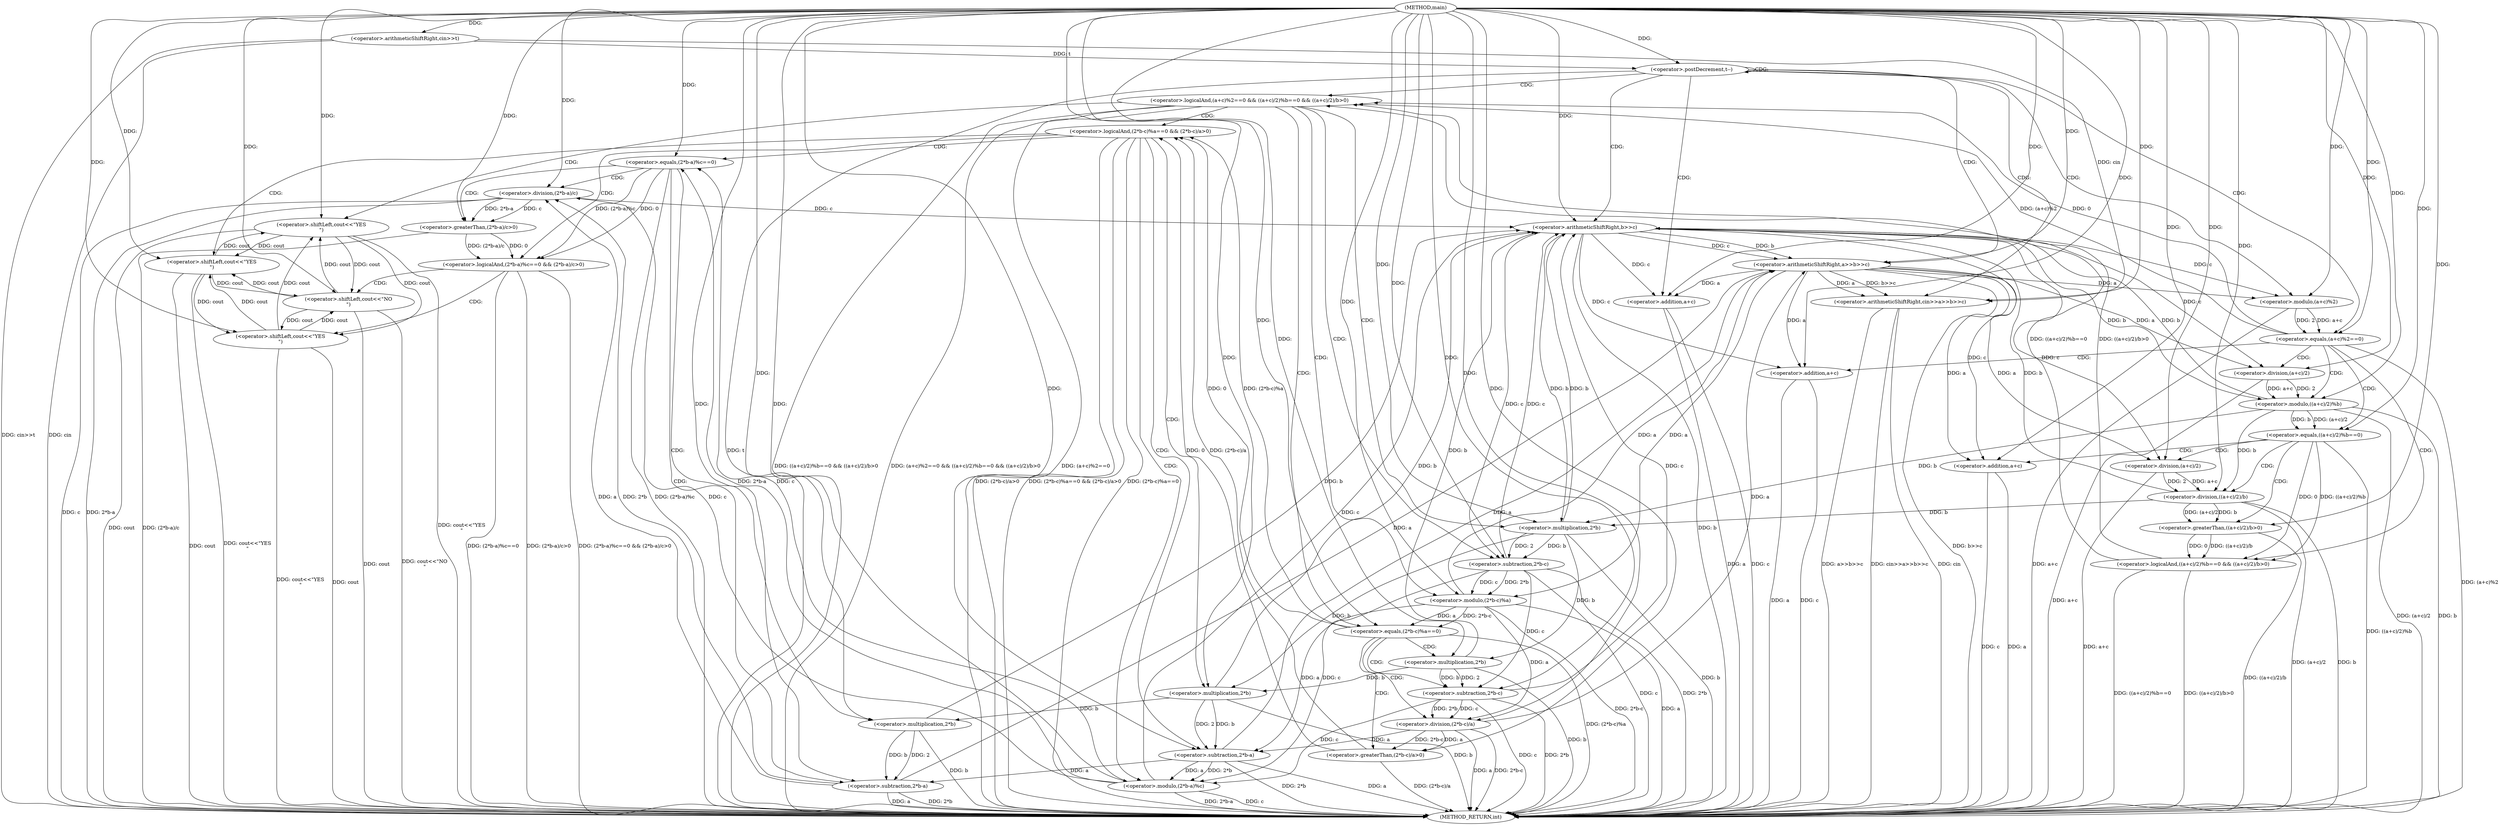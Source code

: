 digraph "main" {  
"1000101" [label = "(METHOD,main)" ]
"1000208" [label = "(METHOD_RETURN,int)" ]
"1000104" [label = "(<operator>.arithmeticShiftRight,cin>>t)" ]
"1000108" [label = "(<operator>.postDecrement,t--)" ]
"1000114" [label = "(<operator>.arithmeticShiftRight,cin>>a>>b>>c)" ]
"1000122" [label = "(<operator>.logicalAnd,(a+c)%2==0 && ((a+c)/2)%b==0 && ((a+c)/2)/b>0)" ]
"1000116" [label = "(<operator>.arithmeticShiftRight,a>>b>>c)" ]
"1000150" [label = "(<operator>.shiftLeft,cout<<\"YES\n\")" ]
"1000118" [label = "(<operator>.arithmeticShiftRight,b>>c)" ]
"1000123" [label = "(<operator>.equals,(a+c)%2==0)" ]
"1000130" [label = "(<operator>.logicalAnd,((a+c)/2)%b==0 && ((a+c)/2)/b>0)" ]
"1000155" [label = "(<operator>.logicalAnd,(2*b-c)%a==0 && (2*b-c)/a>0)" ]
"1000124" [label = "(<operator>.modulo,(a+c)%2)" ]
"1000131" [label = "(<operator>.equals,((a+c)/2)%b==0)" ]
"1000140" [label = "(<operator>.greaterThan,((a+c)/2)/b>0)" ]
"1000175" [label = "(<operator>.shiftLeft,cout<<\"YES\n\")" ]
"1000125" [label = "(<operator>.addition,a+c)" ]
"1000132" [label = "(<operator>.modulo,((a+c)/2)%b)" ]
"1000141" [label = "(<operator>.division,((a+c)/2)/b)" ]
"1000156" [label = "(<operator>.equals,(2*b-c)%a==0)" ]
"1000165" [label = "(<operator>.greaterThan,(2*b-c)/a>0)" ]
"1000180" [label = "(<operator>.logicalAnd,(2*b-a)%c==0 && (2*b-a)/c>0)" ]
"1000133" [label = "(<operator>.division,(a+c)/2)" ]
"1000142" [label = "(<operator>.division,(a+c)/2)" ]
"1000157" [label = "(<operator>.modulo,(2*b-c)%a)" ]
"1000166" [label = "(<operator>.division,(2*b-c)/a)" ]
"1000200" [label = "(<operator>.shiftLeft,cout<<\"YES\n\")" ]
"1000134" [label = "(<operator>.addition,a+c)" ]
"1000143" [label = "(<operator>.addition,a+c)" ]
"1000158" [label = "(<operator>.subtraction,2*b-c)" ]
"1000167" [label = "(<operator>.subtraction,2*b-c)" ]
"1000181" [label = "(<operator>.equals,(2*b-a)%c==0)" ]
"1000190" [label = "(<operator>.greaterThan,(2*b-a)/c>0)" ]
"1000205" [label = "(<operator>.shiftLeft,cout<<\"NO\n\")" ]
"1000159" [label = "(<operator>.multiplication,2*b)" ]
"1000168" [label = "(<operator>.multiplication,2*b)" ]
"1000182" [label = "(<operator>.modulo,(2*b-a)%c)" ]
"1000191" [label = "(<operator>.division,(2*b-a)/c)" ]
"1000183" [label = "(<operator>.subtraction,2*b-a)" ]
"1000192" [label = "(<operator>.subtraction,2*b-a)" ]
"1000184" [label = "(<operator>.multiplication,2*b)" ]
"1000193" [label = "(<operator>.multiplication,2*b)" ]
  "1000104" -> "1000208"  [ label = "DDG: cin"] 
  "1000104" -> "1000208"  [ label = "DDG: cin>>t"] 
  "1000108" -> "1000208"  [ label = "DDG: t"] 
  "1000114" -> "1000208"  [ label = "DDG: cin"] 
  "1000118" -> "1000208"  [ label = "DDG: b"] 
  "1000116" -> "1000208"  [ label = "DDG: b>>c"] 
  "1000114" -> "1000208"  [ label = "DDG: a>>b>>c"] 
  "1000114" -> "1000208"  [ label = "DDG: cin>>a>>b>>c"] 
  "1000125" -> "1000208"  [ label = "DDG: a"] 
  "1000125" -> "1000208"  [ label = "DDG: c"] 
  "1000124" -> "1000208"  [ label = "DDG: a+c"] 
  "1000123" -> "1000208"  [ label = "DDG: (a+c)%2"] 
  "1000122" -> "1000208"  [ label = "DDG: (a+c)%2==0"] 
  "1000134" -> "1000208"  [ label = "DDG: a"] 
  "1000134" -> "1000208"  [ label = "DDG: c"] 
  "1000133" -> "1000208"  [ label = "DDG: a+c"] 
  "1000132" -> "1000208"  [ label = "DDG: (a+c)/2"] 
  "1000132" -> "1000208"  [ label = "DDG: b"] 
  "1000131" -> "1000208"  [ label = "DDG: ((a+c)/2)%b"] 
  "1000130" -> "1000208"  [ label = "DDG: ((a+c)/2)%b==0"] 
  "1000143" -> "1000208"  [ label = "DDG: a"] 
  "1000143" -> "1000208"  [ label = "DDG: c"] 
  "1000142" -> "1000208"  [ label = "DDG: a+c"] 
  "1000141" -> "1000208"  [ label = "DDG: (a+c)/2"] 
  "1000141" -> "1000208"  [ label = "DDG: b"] 
  "1000140" -> "1000208"  [ label = "DDG: ((a+c)/2)/b"] 
  "1000130" -> "1000208"  [ label = "DDG: ((a+c)/2)/b>0"] 
  "1000122" -> "1000208"  [ label = "DDG: ((a+c)/2)%b==0 && ((a+c)/2)/b>0"] 
  "1000122" -> "1000208"  [ label = "DDG: (a+c)%2==0 && ((a+c)/2)%b==0 && ((a+c)/2)/b>0"] 
  "1000159" -> "1000208"  [ label = "DDG: b"] 
  "1000158" -> "1000208"  [ label = "DDG: 2*b"] 
  "1000158" -> "1000208"  [ label = "DDG: c"] 
  "1000157" -> "1000208"  [ label = "DDG: 2*b-c"] 
  "1000157" -> "1000208"  [ label = "DDG: a"] 
  "1000156" -> "1000208"  [ label = "DDG: (2*b-c)%a"] 
  "1000155" -> "1000208"  [ label = "DDG: (2*b-c)%a==0"] 
  "1000168" -> "1000208"  [ label = "DDG: b"] 
  "1000167" -> "1000208"  [ label = "DDG: 2*b"] 
  "1000167" -> "1000208"  [ label = "DDG: c"] 
  "1000166" -> "1000208"  [ label = "DDG: 2*b-c"] 
  "1000166" -> "1000208"  [ label = "DDG: a"] 
  "1000165" -> "1000208"  [ label = "DDG: (2*b-c)/a"] 
  "1000155" -> "1000208"  [ label = "DDG: (2*b-c)/a>0"] 
  "1000155" -> "1000208"  [ label = "DDG: (2*b-c)%a==0 && (2*b-c)/a>0"] 
  "1000184" -> "1000208"  [ label = "DDG: b"] 
  "1000183" -> "1000208"  [ label = "DDG: 2*b"] 
  "1000183" -> "1000208"  [ label = "DDG: a"] 
  "1000182" -> "1000208"  [ label = "DDG: 2*b-a"] 
  "1000182" -> "1000208"  [ label = "DDG: c"] 
  "1000181" -> "1000208"  [ label = "DDG: (2*b-a)%c"] 
  "1000180" -> "1000208"  [ label = "DDG: (2*b-a)%c==0"] 
  "1000193" -> "1000208"  [ label = "DDG: b"] 
  "1000192" -> "1000208"  [ label = "DDG: 2*b"] 
  "1000192" -> "1000208"  [ label = "DDG: a"] 
  "1000191" -> "1000208"  [ label = "DDG: 2*b-a"] 
  "1000191" -> "1000208"  [ label = "DDG: c"] 
  "1000190" -> "1000208"  [ label = "DDG: (2*b-a)/c"] 
  "1000180" -> "1000208"  [ label = "DDG: (2*b-a)/c>0"] 
  "1000180" -> "1000208"  [ label = "DDG: (2*b-a)%c==0 && (2*b-a)/c>0"] 
  "1000205" -> "1000208"  [ label = "DDG: cout"] 
  "1000205" -> "1000208"  [ label = "DDG: cout<<\"NO\n\""] 
  "1000200" -> "1000208"  [ label = "DDG: cout"] 
  "1000200" -> "1000208"  [ label = "DDG: cout<<\"YES\n\""] 
  "1000175" -> "1000208"  [ label = "DDG: cout"] 
  "1000175" -> "1000208"  [ label = "DDG: cout<<\"YES\n\""] 
  "1000150" -> "1000208"  [ label = "DDG: cout"] 
  "1000150" -> "1000208"  [ label = "DDG: cout<<\"YES\n\""] 
  "1000101" -> "1000104"  [ label = "DDG: "] 
  "1000104" -> "1000108"  [ label = "DDG: t"] 
  "1000101" -> "1000108"  [ label = "DDG: "] 
  "1000104" -> "1000114"  [ label = "DDG: cin"] 
  "1000101" -> "1000114"  [ label = "DDG: "] 
  "1000116" -> "1000114"  [ label = "DDG: a"] 
  "1000116" -> "1000114"  [ label = "DDG: b>>c"] 
  "1000157" -> "1000116"  [ label = "DDG: a"] 
  "1000166" -> "1000116"  [ label = "DDG: a"] 
  "1000183" -> "1000116"  [ label = "DDG: a"] 
  "1000192" -> "1000116"  [ label = "DDG: a"] 
  "1000101" -> "1000116"  [ label = "DDG: "] 
  "1000118" -> "1000116"  [ label = "DDG: c"] 
  "1000118" -> "1000116"  [ label = "DDG: b"] 
  "1000123" -> "1000122"  [ label = "DDG: 0"] 
  "1000123" -> "1000122"  [ label = "DDG: (a+c)%2"] 
  "1000130" -> "1000122"  [ label = "DDG: ((a+c)/2)%b==0"] 
  "1000130" -> "1000122"  [ label = "DDG: ((a+c)/2)/b>0"] 
  "1000132" -> "1000118"  [ label = "DDG: b"] 
  "1000141" -> "1000118"  [ label = "DDG: b"] 
  "1000159" -> "1000118"  [ label = "DDG: b"] 
  "1000168" -> "1000118"  [ label = "DDG: b"] 
  "1000184" -> "1000118"  [ label = "DDG: b"] 
  "1000193" -> "1000118"  [ label = "DDG: b"] 
  "1000101" -> "1000118"  [ label = "DDG: "] 
  "1000158" -> "1000118"  [ label = "DDG: c"] 
  "1000167" -> "1000118"  [ label = "DDG: c"] 
  "1000182" -> "1000118"  [ label = "DDG: c"] 
  "1000191" -> "1000118"  [ label = "DDG: c"] 
  "1000124" -> "1000123"  [ label = "DDG: 2"] 
  "1000124" -> "1000123"  [ label = "DDG: a+c"] 
  "1000101" -> "1000123"  [ label = "DDG: "] 
  "1000131" -> "1000130"  [ label = "DDG: ((a+c)/2)%b"] 
  "1000131" -> "1000130"  [ label = "DDG: 0"] 
  "1000140" -> "1000130"  [ label = "DDG: 0"] 
  "1000140" -> "1000130"  [ label = "DDG: ((a+c)/2)/b"] 
  "1000205" -> "1000150"  [ label = "DDG: cout"] 
  "1000200" -> "1000150"  [ label = "DDG: cout"] 
  "1000175" -> "1000150"  [ label = "DDG: cout"] 
  "1000101" -> "1000150"  [ label = "DDG: "] 
  "1000118" -> "1000124"  [ label = "DDG: c"] 
  "1000101" -> "1000124"  [ label = "DDG: "] 
  "1000116" -> "1000124"  [ label = "DDG: a"] 
  "1000132" -> "1000131"  [ label = "DDG: (a+c)/2"] 
  "1000132" -> "1000131"  [ label = "DDG: b"] 
  "1000101" -> "1000131"  [ label = "DDG: "] 
  "1000141" -> "1000140"  [ label = "DDG: (a+c)/2"] 
  "1000141" -> "1000140"  [ label = "DDG: b"] 
  "1000101" -> "1000140"  [ label = "DDG: "] 
  "1000156" -> "1000155"  [ label = "DDG: 0"] 
  "1000156" -> "1000155"  [ label = "DDG: (2*b-c)%a"] 
  "1000165" -> "1000155"  [ label = "DDG: (2*b-c)/a"] 
  "1000165" -> "1000155"  [ label = "DDG: 0"] 
  "1000116" -> "1000125"  [ label = "DDG: a"] 
  "1000101" -> "1000125"  [ label = "DDG: "] 
  "1000118" -> "1000125"  [ label = "DDG: c"] 
  "1000133" -> "1000132"  [ label = "DDG: 2"] 
  "1000133" -> "1000132"  [ label = "DDG: a+c"] 
  "1000118" -> "1000132"  [ label = "DDG: b"] 
  "1000101" -> "1000132"  [ label = "DDG: "] 
  "1000142" -> "1000141"  [ label = "DDG: 2"] 
  "1000142" -> "1000141"  [ label = "DDG: a+c"] 
  "1000132" -> "1000141"  [ label = "DDG: b"] 
  "1000101" -> "1000141"  [ label = "DDG: "] 
  "1000157" -> "1000156"  [ label = "DDG: a"] 
  "1000157" -> "1000156"  [ label = "DDG: 2*b-c"] 
  "1000101" -> "1000156"  [ label = "DDG: "] 
  "1000166" -> "1000165"  [ label = "DDG: 2*b-c"] 
  "1000166" -> "1000165"  [ label = "DDG: a"] 
  "1000101" -> "1000165"  [ label = "DDG: "] 
  "1000205" -> "1000175"  [ label = "DDG: cout"] 
  "1000200" -> "1000175"  [ label = "DDG: cout"] 
  "1000150" -> "1000175"  [ label = "DDG: cout"] 
  "1000101" -> "1000175"  [ label = "DDG: "] 
  "1000101" -> "1000133"  [ label = "DDG: "] 
  "1000118" -> "1000133"  [ label = "DDG: c"] 
  "1000116" -> "1000133"  [ label = "DDG: a"] 
  "1000101" -> "1000142"  [ label = "DDG: "] 
  "1000118" -> "1000142"  [ label = "DDG: c"] 
  "1000116" -> "1000142"  [ label = "DDG: a"] 
  "1000158" -> "1000157"  [ label = "DDG: c"] 
  "1000158" -> "1000157"  [ label = "DDG: 2*b"] 
  "1000101" -> "1000157"  [ label = "DDG: "] 
  "1000116" -> "1000157"  [ label = "DDG: a"] 
  "1000167" -> "1000166"  [ label = "DDG: 2*b"] 
  "1000167" -> "1000166"  [ label = "DDG: c"] 
  "1000157" -> "1000166"  [ label = "DDG: a"] 
  "1000101" -> "1000166"  [ label = "DDG: "] 
  "1000181" -> "1000180"  [ label = "DDG: (2*b-a)%c"] 
  "1000181" -> "1000180"  [ label = "DDG: 0"] 
  "1000190" -> "1000180"  [ label = "DDG: 0"] 
  "1000190" -> "1000180"  [ label = "DDG: (2*b-a)/c"] 
  "1000101" -> "1000134"  [ label = "DDG: "] 
  "1000116" -> "1000134"  [ label = "DDG: a"] 
  "1000118" -> "1000134"  [ label = "DDG: c"] 
  "1000101" -> "1000143"  [ label = "DDG: "] 
  "1000116" -> "1000143"  [ label = "DDG: a"] 
  "1000118" -> "1000143"  [ label = "DDG: c"] 
  "1000159" -> "1000158"  [ label = "DDG: b"] 
  "1000159" -> "1000158"  [ label = "DDG: 2"] 
  "1000101" -> "1000158"  [ label = "DDG: "] 
  "1000118" -> "1000158"  [ label = "DDG: c"] 
  "1000168" -> "1000167"  [ label = "DDG: b"] 
  "1000168" -> "1000167"  [ label = "DDG: 2"] 
  "1000158" -> "1000167"  [ label = "DDG: c"] 
  "1000101" -> "1000167"  [ label = "DDG: "] 
  "1000182" -> "1000181"  [ label = "DDG: c"] 
  "1000182" -> "1000181"  [ label = "DDG: 2*b-a"] 
  "1000101" -> "1000181"  [ label = "DDG: "] 
  "1000191" -> "1000190"  [ label = "DDG: c"] 
  "1000191" -> "1000190"  [ label = "DDG: 2*b-a"] 
  "1000101" -> "1000190"  [ label = "DDG: "] 
  "1000205" -> "1000200"  [ label = "DDG: cout"] 
  "1000175" -> "1000200"  [ label = "DDG: cout"] 
  "1000150" -> "1000200"  [ label = "DDG: cout"] 
  "1000101" -> "1000200"  [ label = "DDG: "] 
  "1000101" -> "1000159"  [ label = "DDG: "] 
  "1000118" -> "1000159"  [ label = "DDG: b"] 
  "1000132" -> "1000159"  [ label = "DDG: b"] 
  "1000141" -> "1000159"  [ label = "DDG: b"] 
  "1000101" -> "1000168"  [ label = "DDG: "] 
  "1000159" -> "1000168"  [ label = "DDG: b"] 
  "1000183" -> "1000182"  [ label = "DDG: a"] 
  "1000183" -> "1000182"  [ label = "DDG: 2*b"] 
  "1000158" -> "1000182"  [ label = "DDG: c"] 
  "1000167" -> "1000182"  [ label = "DDG: c"] 
  "1000101" -> "1000182"  [ label = "DDG: "] 
  "1000192" -> "1000191"  [ label = "DDG: 2*b"] 
  "1000192" -> "1000191"  [ label = "DDG: a"] 
  "1000182" -> "1000191"  [ label = "DDG: c"] 
  "1000101" -> "1000191"  [ label = "DDG: "] 
  "1000200" -> "1000205"  [ label = "DDG: cout"] 
  "1000175" -> "1000205"  [ label = "DDG: cout"] 
  "1000150" -> "1000205"  [ label = "DDG: cout"] 
  "1000101" -> "1000205"  [ label = "DDG: "] 
  "1000184" -> "1000183"  [ label = "DDG: b"] 
  "1000184" -> "1000183"  [ label = "DDG: 2"] 
  "1000157" -> "1000183"  [ label = "DDG: a"] 
  "1000166" -> "1000183"  [ label = "DDG: a"] 
  "1000101" -> "1000183"  [ label = "DDG: "] 
  "1000193" -> "1000192"  [ label = "DDG: b"] 
  "1000193" -> "1000192"  [ label = "DDG: 2"] 
  "1000183" -> "1000192"  [ label = "DDG: a"] 
  "1000101" -> "1000192"  [ label = "DDG: "] 
  "1000101" -> "1000184"  [ label = "DDG: "] 
  "1000159" -> "1000184"  [ label = "DDG: b"] 
  "1000168" -> "1000184"  [ label = "DDG: b"] 
  "1000101" -> "1000193"  [ label = "DDG: "] 
  "1000184" -> "1000193"  [ label = "DDG: b"] 
  "1000108" -> "1000125"  [ label = "CDG: "] 
  "1000108" -> "1000114"  [ label = "CDG: "] 
  "1000108" -> "1000118"  [ label = "CDG: "] 
  "1000108" -> "1000122"  [ label = "CDG: "] 
  "1000108" -> "1000116"  [ label = "CDG: "] 
  "1000108" -> "1000123"  [ label = "CDG: "] 
  "1000108" -> "1000124"  [ label = "CDG: "] 
  "1000108" -> "1000108"  [ label = "CDG: "] 
  "1000122" -> "1000156"  [ label = "CDG: "] 
  "1000122" -> "1000150"  [ label = "CDG: "] 
  "1000122" -> "1000157"  [ label = "CDG: "] 
  "1000122" -> "1000159"  [ label = "CDG: "] 
  "1000122" -> "1000158"  [ label = "CDG: "] 
  "1000122" -> "1000155"  [ label = "CDG: "] 
  "1000123" -> "1000133"  [ label = "CDG: "] 
  "1000123" -> "1000131"  [ label = "CDG: "] 
  "1000123" -> "1000132"  [ label = "CDG: "] 
  "1000123" -> "1000130"  [ label = "CDG: "] 
  "1000123" -> "1000134"  [ label = "CDG: "] 
  "1000131" -> "1000142"  [ label = "CDG: "] 
  "1000131" -> "1000141"  [ label = "CDG: "] 
  "1000131" -> "1000143"  [ label = "CDG: "] 
  "1000131" -> "1000140"  [ label = "CDG: "] 
  "1000155" -> "1000182"  [ label = "CDG: "] 
  "1000155" -> "1000180"  [ label = "CDG: "] 
  "1000155" -> "1000183"  [ label = "CDG: "] 
  "1000155" -> "1000175"  [ label = "CDG: "] 
  "1000155" -> "1000184"  [ label = "CDG: "] 
  "1000155" -> "1000181"  [ label = "CDG: "] 
  "1000156" -> "1000166"  [ label = "CDG: "] 
  "1000156" -> "1000165"  [ label = "CDG: "] 
  "1000156" -> "1000168"  [ label = "CDG: "] 
  "1000156" -> "1000167"  [ label = "CDG: "] 
  "1000180" -> "1000200"  [ label = "CDG: "] 
  "1000180" -> "1000205"  [ label = "CDG: "] 
  "1000181" -> "1000191"  [ label = "CDG: "] 
  "1000181" -> "1000190"  [ label = "CDG: "] 
  "1000181" -> "1000193"  [ label = "CDG: "] 
  "1000181" -> "1000192"  [ label = "CDG: "] 
}
